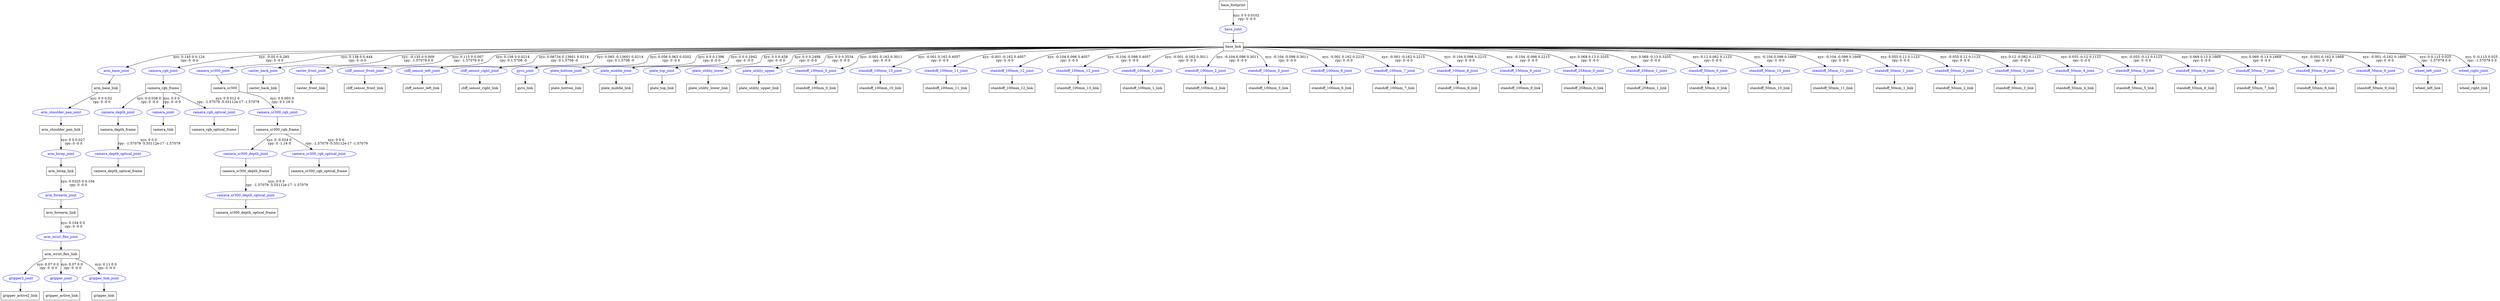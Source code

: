 digraph G {
node [shape=box];
"base_footprint" [label="base_footprint"];
"base_link" [label="base_link"];
"arm_base_link" [label="arm_base_link"];
"arm_shoulder_pan_link" [label="arm_shoulder_pan_link"];
"arm_bicep_link" [label="arm_bicep_link"];
"arm_forearm_link" [label="arm_forearm_link"];
"arm_wrist_flex_link" [label="arm_wrist_flex_link"];
"gripper_active2_link" [label="gripper_active2_link"];
"gripper_active_link" [label="gripper_active_link"];
"gripper_link" [label="gripper_link"];
"camera_rgb_frame" [label="camera_rgb_frame"];
"camera_depth_frame" [label="camera_depth_frame"];
"camera_depth_optical_frame" [label="camera_depth_optical_frame"];
"camera_link" [label="camera_link"];
"camera_rgb_optical_frame" [label="camera_rgb_optical_frame"];
"camera_sr300" [label="camera_sr300"];
"camera_sr300_rgb_frame" [label="camera_sr300_rgb_frame"];
"camera_sr300_depth_frame" [label="camera_sr300_depth_frame"];
"camera_sr300_depth_optical_frame" [label="camera_sr300_depth_optical_frame"];
"camera_sr300_rgb_optical_frame" [label="camera_sr300_rgb_optical_frame"];
"caster_back_link" [label="caster_back_link"];
"caster_front_link" [label="caster_front_link"];
"cliff_sensor_front_link" [label="cliff_sensor_front_link"];
"cliff_sensor_left_link" [label="cliff_sensor_left_link"];
"cliff_sensor_right_link" [label="cliff_sensor_right_link"];
"gyro_link" [label="gyro_link"];
"plate_bottom_link" [label="plate_bottom_link"];
"plate_middle_link" [label="plate_middle_link"];
"plate_top_link" [label="plate_top_link"];
"plate_utility_lower_link" [label="plate_utility_lower_link"];
"plate_utility_upper_link" [label="plate_utility_upper_link"];
"standoff_100mm_0_link" [label="standoff_100mm_0_link"];
"standoff_100mm_10_link" [label="standoff_100mm_10_link"];
"standoff_100mm_11_link" [label="standoff_100mm_11_link"];
"standoff_100mm_12_link" [label="standoff_100mm_12_link"];
"standoff_100mm_13_link" [label="standoff_100mm_13_link"];
"standoff_100mm_1_link" [label="standoff_100mm_1_link"];
"standoff_100mm_2_link" [label="standoff_100mm_2_link"];
"standoff_100mm_3_link" [label="standoff_100mm_3_link"];
"standoff_100mm_6_link" [label="standoff_100mm_6_link"];
"standoff_100mm_7_link" [label="standoff_100mm_7_link"];
"standoff_100mm_8_link" [label="standoff_100mm_8_link"];
"standoff_100mm_9_link" [label="standoff_100mm_9_link"];
"standoff_258mm_0_link" [label="standoff_258mm_0_link"];
"standoff_258mm_1_link" [label="standoff_258mm_1_link"];
"standoff_50mm_0_link" [label="standoff_50mm_0_link"];
"standoff_50mm_10_link" [label="standoff_50mm_10_link"];
"standoff_50mm_11_link" [label="standoff_50mm_11_link"];
"standoff_50mm_1_link" [label="standoff_50mm_1_link"];
"standoff_50mm_2_link" [label="standoff_50mm_2_link"];
"standoff_50mm_3_link" [label="standoff_50mm_3_link"];
"standoff_50mm_4_link" [label="standoff_50mm_4_link"];
"standoff_50mm_5_link" [label="standoff_50mm_5_link"];
"standoff_50mm_6_link" [label="standoff_50mm_6_link"];
"standoff_50mm_7_link" [label="standoff_50mm_7_link"];
"standoff_50mm_8_link" [label="standoff_50mm_8_link"];
"standoff_50mm_9_link" [label="standoff_50mm_9_link"];
"wheel_left_link" [label="wheel_left_link"];
"wheel_right_link" [label="wheel_right_link"];
node [shape=ellipse, color=blue, fontcolor=blue];
"base_footprint" -> "base_joint" [label="xyz: 0 0 0.0102 \nrpy: 0 -0 0"]
"base_joint" -> "base_link"
"base_link" -> "arm_base_joint" [label="xyz: 0.145 0 0.124 \nrpy: 0 -0 0"]
"arm_base_joint" -> "arm_base_link"
"arm_base_link" -> "arm_shoulder_pan_joint" [label="xyz: 0 0 0.02 \nrpy: 0 -0 0"]
"arm_shoulder_pan_joint" -> "arm_shoulder_pan_link"
"arm_shoulder_pan_link" -> "arm_bicep_joint" [label="xyz: 0 0 0.027 \nrpy: 0 -0 0"]
"arm_bicep_joint" -> "arm_bicep_link"
"arm_bicep_link" -> "arm_forearm_joint" [label="xyz: 0.0325 0 0.104 \nrpy: 0 -0 0"]
"arm_forearm_joint" -> "arm_forearm_link"
"arm_forearm_link" -> "arm_wrist_flex_joint" [label="xyz: 0.104 0 0 \nrpy: 0 -0 0"]
"arm_wrist_flex_joint" -> "arm_wrist_flex_link"
"arm_wrist_flex_link" -> "gripper2_joint" [label="xyz: 0.07 0 0 \nrpy: 0 -0 0"]
"gripper2_joint" -> "gripper_active2_link"
"arm_wrist_flex_link" -> "gripper_joint" [label="xyz: 0.07 0 0 \nrpy: 0 -0 0"]
"gripper_joint" -> "gripper_active_link"
"arm_wrist_flex_link" -> "gripper_link_joint" [label="xyz: 0.11 0 0 \nrpy: 0 -0 0"]
"gripper_link_joint" -> "gripper_link"
"base_link" -> "camera_rgb_joint" [label="xyz: -0.05 0 0.285 \nrpy: 0 -0 0"]
"camera_rgb_joint" -> "camera_rgb_frame"
"camera_rgb_frame" -> "camera_depth_joint" [label="xyz: 0 0.038 0 \nrpy: 0 -0 0"]
"camera_depth_joint" -> "camera_depth_frame"
"camera_depth_frame" -> "camera_depth_optical_joint" [label="xyz: 0 0 0 \nrpy: -1.57079 -5.55112e-17 -1.57079"]
"camera_depth_optical_joint" -> "camera_depth_optical_frame"
"camera_rgb_frame" -> "camera_joint" [label="xyz: 0 0 0 \nrpy: 0 -0 0"]
"camera_joint" -> "camera_link"
"camera_rgb_frame" -> "camera_rgb_optical_joint" [label="xyz: 0 0.012 0 \nrpy: -1.57079 -5.55112e-17 -1.57079"]
"camera_rgb_optical_joint" -> "camera_rgb_optical_frame"
"base_link" -> "camera_sr300_joint" [label="xyz: 0.138 0 0.444 \nrpy: 0 -0 0"]
"camera_sr300_joint" -> "camera_sr300"
"camera_sr300" -> "camera_sr300_rgb_joint" [label="xyz: 0 0.003 0 \nrpy: 0 1.16 0"]
"camera_sr300_rgb_joint" -> "camera_sr300_rgb_frame"
"camera_sr300_rgb_frame" -> "camera_sr300_depth_joint" [label="xyz: 0 -0.024 0 \nrpy: 0 -1.16 0"]
"camera_sr300_depth_joint" -> "camera_sr300_depth_frame"
"camera_sr300_depth_frame" -> "camera_sr300_depth_optical_joint" [label="xyz: 0 0 0 \nrpy: -1.57079 -5.55112e-17 -1.57079"]
"camera_sr300_depth_optical_joint" -> "camera_sr300_depth_optical_frame"
"camera_sr300_rgb_frame" -> "camera_sr300_rgb_optical_joint" [label="xyz: 0 0 0 \nrpy: -1.57079 -5.55112e-17 -1.57079"]
"camera_sr300_rgb_optical_joint" -> "camera_sr300_rgb_optical_frame"
"base_link" -> "caster_back_joint" [label="xyz: -0.135 0 0.009 \nrpy: -1.57079 0 0"]
"caster_back_joint" -> "caster_back_link"
"base_link" -> "caster_front_joint" [label="xyz: 0.115 0 0.007 \nrpy: -1.57079 0 0"]
"caster_front_joint" -> "caster_front_link"
"base_link" -> "cliff_sensor_front_joint" [label="xyz: 0.156 0 0.0214 \nrpy: 0 1.5708 -0"]
"cliff_sensor_front_joint" -> "cliff_sensor_front_link"
"base_link" -> "cliff_sensor_left_joint" [label="xyz: 0.08734 0.13601 0.0214 \nrpy: 0 1.5708 -0"]
"cliff_sensor_left_joint" -> "cliff_sensor_left_link"
"base_link" -> "cliff_sensor_right_joint" [label="xyz: 0.085 -0.13601 0.0214 \nrpy: 0 1.5708 -0"]
"cliff_sensor_right_joint" -> "cliff_sensor_right_link"
"base_link" -> "gyro_joint" [label="xyz: 0.056 0.062 0.0202 \nrpy: 0 -0 0"]
"gyro_joint" -> "gyro_link"
"base_link" -> "plate_bottom_joint" [label="xyz: 0 0 0.1396 \nrpy: 0 -0 0"]
"plate_bottom_joint" -> "plate_bottom_link"
"base_link" -> "plate_middle_joint" [label="xyz: 0 0 0.1942 \nrpy: 0 -0 0"]
"plate_middle_joint" -> "plate_middle_link"
"base_link" -> "plate_top_joint" [label="xyz: 0 0 0.458 \nrpy: 0 -0 0"]
"plate_top_joint" -> "plate_top_link"
"base_link" -> "plate_utility_lower" [label="xyz: 0 0 0.2488 \nrpy: 0 -0 0"]
"plate_utility_lower" -> "plate_utility_lower_link"
"base_link" -> "plate_utility_upper" [label="xyz: 0 0 0.3534 \nrpy: 0 -0 0"]
"plate_utility_upper" -> "plate_utility_upper_link"
"base_link" -> "standoff_100mm_0_joint" [label="xyz: -0.001 0.162 0.3011 \nrpy: 0 -0 0"]
"standoff_100mm_0_joint" -> "standoff_100mm_0_link"
"base_link" -> "standoff_100mm_10_joint" [label="xyz: -0.001 0.162 0.4057 \nrpy: 0 -0 0"]
"standoff_100mm_10_joint" -> "standoff_100mm_10_link"
"base_link" -> "standoff_100mm_11_joint" [label="xyz: -0.001 -0.162 0.4057 \nrpy: 0 -0 0"]
"standoff_100mm_11_joint" -> "standoff_100mm_11_link"
"base_link" -> "standoff_100mm_12_joint" [label="xyz: -0.104 0.098 0.4057 \nrpy: 0 -0 0"]
"standoff_100mm_12_joint" -> "standoff_100mm_12_link"
"base_link" -> "standoff_100mm_13_joint" [label="xyz: -0.104 -0.098 0.4057 \nrpy: 0 -0 0"]
"standoff_100mm_13_joint" -> "standoff_100mm_13_link"
"base_link" -> "standoff_100mm_1_joint" [label="xyz: -0.001 -0.162 0.3011 \nrpy: 0 -0 0"]
"standoff_100mm_1_joint" -> "standoff_100mm_1_link"
"base_link" -> "standoff_100mm_2_joint" [label="xyz: -0.104 0.098 0.3011 \nrpy: 0 -0 0"]
"standoff_100mm_2_joint" -> "standoff_100mm_2_link"
"base_link" -> "standoff_100mm_3_joint" [label="xyz: -0.104 -0.098 0.3011 \nrpy: 0 -0 0"]
"standoff_100mm_3_joint" -> "standoff_100mm_3_link"
"base_link" -> "standoff_100mm_6_joint" [label="xyz: -0.001 0.162 0.2215 \nrpy: 0 -0 0"]
"standoff_100mm_6_joint" -> "standoff_100mm_6_link"
"base_link" -> "standoff_100mm_7_joint" [label="xyz: -0.001 -0.162 0.2215 \nrpy: 0 -0 0"]
"standoff_100mm_7_joint" -> "standoff_100mm_7_link"
"base_link" -> "standoff_100mm_8_joint" [label="xyz: -0.104 0.098 0.2215 \nrpy: 0 -0 0"]
"standoff_100mm_8_joint" -> "standoff_100mm_8_link"
"base_link" -> "standoff_100mm_9_joint" [label="xyz: -0.104 -0.098 0.2215 \nrpy: 0 -0 0"]
"standoff_100mm_9_joint" -> "standoff_100mm_9_link"
"base_link" -> "standoff_258mm_0_joint" [label="xyz: 0.069 0.13 0.3255 \nrpy: 0 -0 0"]
"standoff_258mm_0_joint" -> "standoff_258mm_0_link"
"base_link" -> "standoff_258mm_1_joint" [label="xyz: 0.069 -0.13 0.3255 \nrpy: 0 -0 0"]
"standoff_258mm_1_joint" -> "standoff_258mm_1_link"
"base_link" -> "standoff_50mm_0_joint" [label="xyz: 0.12 0.082 0.1123 \nrpy: 0 -0 0"]
"standoff_50mm_0_joint" -> "standoff_50mm_0_link"
"base_link" -> "standoff_50mm_10_joint" [label="xyz: -0.104 0.098 0.1669 \nrpy: 0 -0 0"]
"standoff_50mm_10_joint" -> "standoff_50mm_10_link"
"base_link" -> "standoff_50mm_11_joint" [label="xyz: -0.104 -0.098 0.1669 \nrpy: 0 -0 0"]
"standoff_50mm_11_joint" -> "standoff_50mm_11_link"
"base_link" -> "standoff_50mm_1_joint" [label="xyz: 0.055 0.12 0.1123 \nrpy: 0 -0 0"]
"standoff_50mm_1_joint" -> "standoff_50mm_1_link"
"base_link" -> "standoff_50mm_2_joint" [label="xyz: -0.055 0.12 0.1123 \nrpy: 0 -0 0"]
"standoff_50mm_2_joint" -> "standoff_50mm_2_link"
"base_link" -> "standoff_50mm_3_joint" [label="xyz: 0.12 -0.082 0.1123 \nrpy: 0 -0 0"]
"standoff_50mm_3_joint" -> "standoff_50mm_3_link"
"base_link" -> "standoff_50mm_4_joint" [label="xyz: 0.055 -0.12 0.1123 \nrpy: 0 -0 0"]
"standoff_50mm_4_joint" -> "standoff_50mm_4_link"
"base_link" -> "standoff_50mm_5_joint" [label="xyz: -0.055 -0.12 0.1123 \nrpy: 0 -0 0"]
"standoff_50mm_5_joint" -> "standoff_50mm_5_link"
"base_link" -> "standoff_50mm_6_joint" [label="xyz: 0.069 0.13 0.1669 \nrpy: 0 -0 0"]
"standoff_50mm_6_joint" -> "standoff_50mm_6_link"
"base_link" -> "standoff_50mm_7_joint" [label="xyz: 0.069 -0.13 0.1669 \nrpy: 0 -0 0"]
"standoff_50mm_7_joint" -> "standoff_50mm_7_link"
"base_link" -> "standoff_50mm_8_joint" [label="xyz: -0.001 0.162 0.1669 \nrpy: 0 -0 0"]
"standoff_50mm_8_joint" -> "standoff_50mm_8_link"
"base_link" -> "standoff_50mm_9_joint" [label="xyz: -0.001 -0.162 0.1669 \nrpy: 0 -0 0"]
"standoff_50mm_9_joint" -> "standoff_50mm_9_link"
"base_link" -> "wheel_left_joint" [label="xyz: 0 0.115 0.025 \nrpy: -1.57079 0 0"]
"wheel_left_joint" -> "wheel_left_link"
"base_link" -> "wheel_right_joint" [label="xyz: 0 -0.115 0.025 \nrpy: -1.57079 0 0"]
"wheel_right_joint" -> "wheel_right_link"
}
